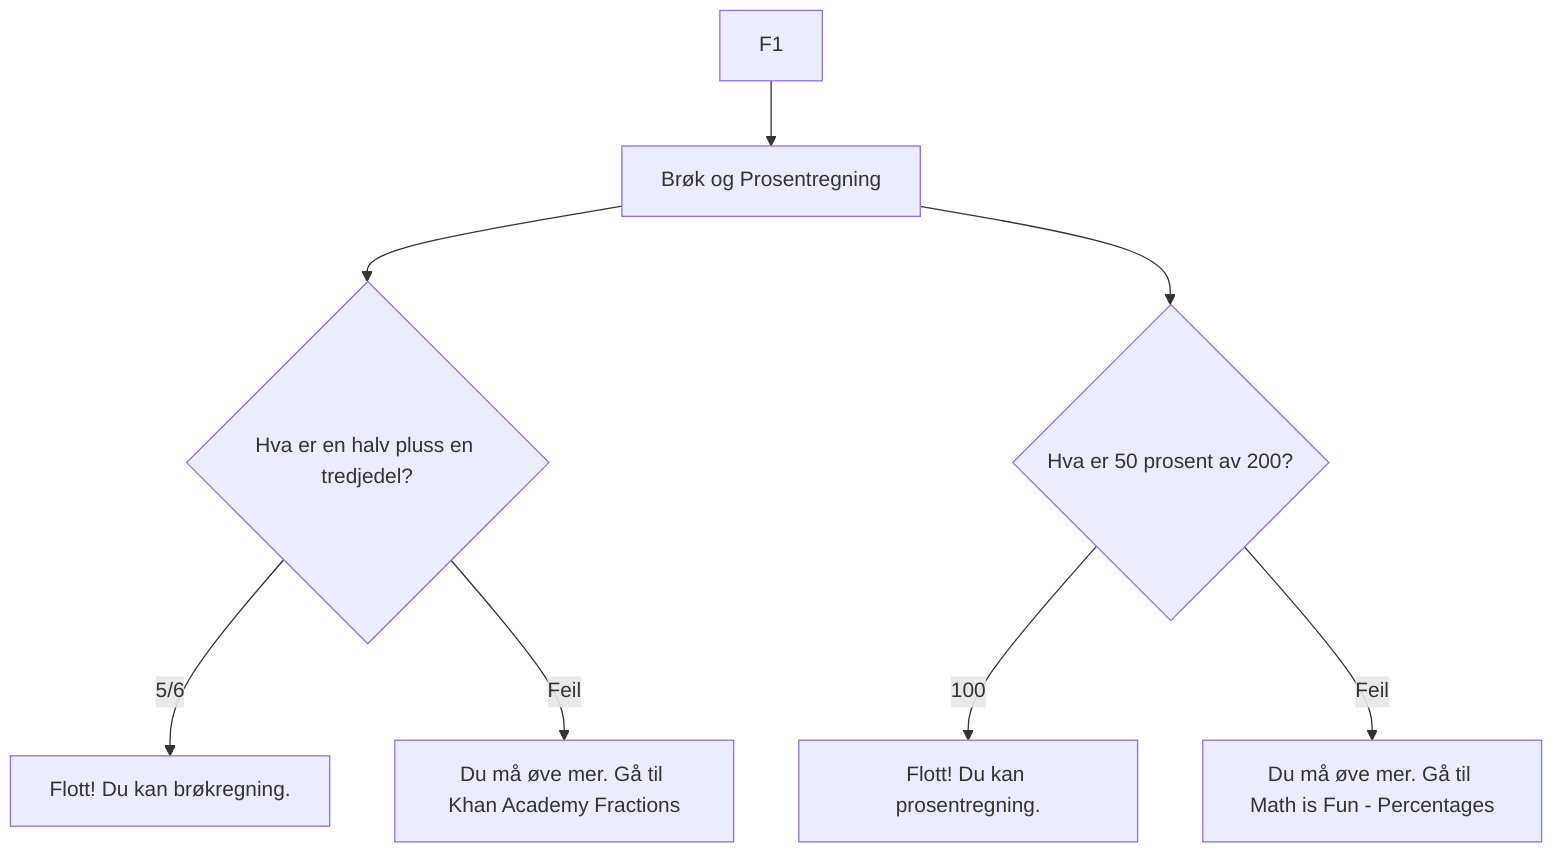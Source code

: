 flowchart TD
    F1 --> G[Brøk og Prosentregning]
    
    G --> H{Hva er en halv pluss en tredjedel?}
    H -->|5/6| H1[Flott! Du kan brøkregning.]
    H -->|Feil| H2[Du må øve mer. Gå til Khan Academy Fractions]
    
    G --> I{Hva er 50 prosent av 200?}
    I -->|100| I1[Flott! Du kan prosentregning.]
    I -->|Feil| I2[Du må øve mer. Gå til Math is Fun - Percentages]
